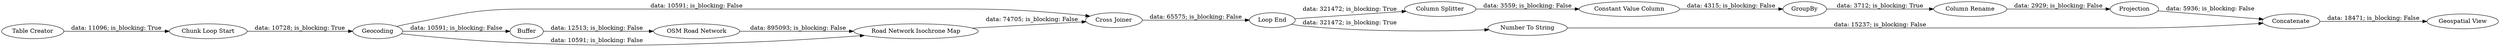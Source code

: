 digraph {
	"1570940514891046984_43" [label="Loop End"]
	"1570940514891046984_2" [label=Geocoding]
	"9074787872590666739_49" [label=GroupBy]
	"1570940514891046984_42" [label="Chunk Loop Start"]
	"1570940514891046984_45" [label="Cross Joiner"]
	"9074787872590666739_54" [label="Column Rename"]
	"9074787872590666739_56" [label=Projection]
	"1570940514891046984_34" [label=Buffer]
	"1570940514891046984_39" [label="Road Network Isochrone Map"]
	"1570940514891046984_33" [label="OSM Road Network"]
	"1570940514891046984_1" [label="Table Creator"]
	"9074787872590666739_47" [label="Column Splitter"]
	"1570940514891046984_50" [label=Concatenate]
	"1570940514891046984_41" [label="Geospatial View"]
	"1570940514891046984_60" [label="Number To String"]
	"9074787872590666739_48" [label="Constant Value Column"]
	"1570940514891046984_45" -> "1570940514891046984_43" [label="data: 65575; is_blocking: False"]
	"1570940514891046984_42" -> "1570940514891046984_2" [label="data: 10728; is_blocking: True"]
	"1570940514891046984_43" -> "1570940514891046984_60" [label="data: 321472; is_blocking: True"]
	"1570940514891046984_1" -> "1570940514891046984_42" [label="data: 11096; is_blocking: True"]
	"1570940514891046984_2" -> "1570940514891046984_39" [label="data: 10591; is_blocking: False"]
	"1570940514891046984_2" -> "1570940514891046984_45" [label="data: 10591; is_blocking: False"]
	"1570940514891046984_33" -> "1570940514891046984_39" [label="data: 895093; is_blocking: False"]
	"9074787872590666739_47" -> "9074787872590666739_48" [label="data: 3559; is_blocking: False"]
	"1570940514891046984_2" -> "1570940514891046984_34" [label="data: 10591; is_blocking: False"]
	"9074787872590666739_49" -> "9074787872590666739_54" [label="data: 3712; is_blocking: True"]
	"9074787872590666739_48" -> "9074787872590666739_49" [label="data: 4315; is_blocking: False"]
	"1570940514891046984_34" -> "1570940514891046984_33" [label="data: 12513; is_blocking: False"]
	"9074787872590666739_54" -> "9074787872590666739_56" [label="data: 2929; is_blocking: False"]
	"1570940514891046984_43" -> "9074787872590666739_47" [label="data: 321472; is_blocking: True"]
	"1570940514891046984_60" -> "1570940514891046984_50" [label="data: 15237; is_blocking: False"]
	"9074787872590666739_56" -> "1570940514891046984_50" [label="data: 5936; is_blocking: False"]
	"1570940514891046984_50" -> "1570940514891046984_41" [label="data: 18471; is_blocking: False"]
	"1570940514891046984_39" -> "1570940514891046984_45" [label="data: 74705; is_blocking: False"]
	rankdir=LR
}
